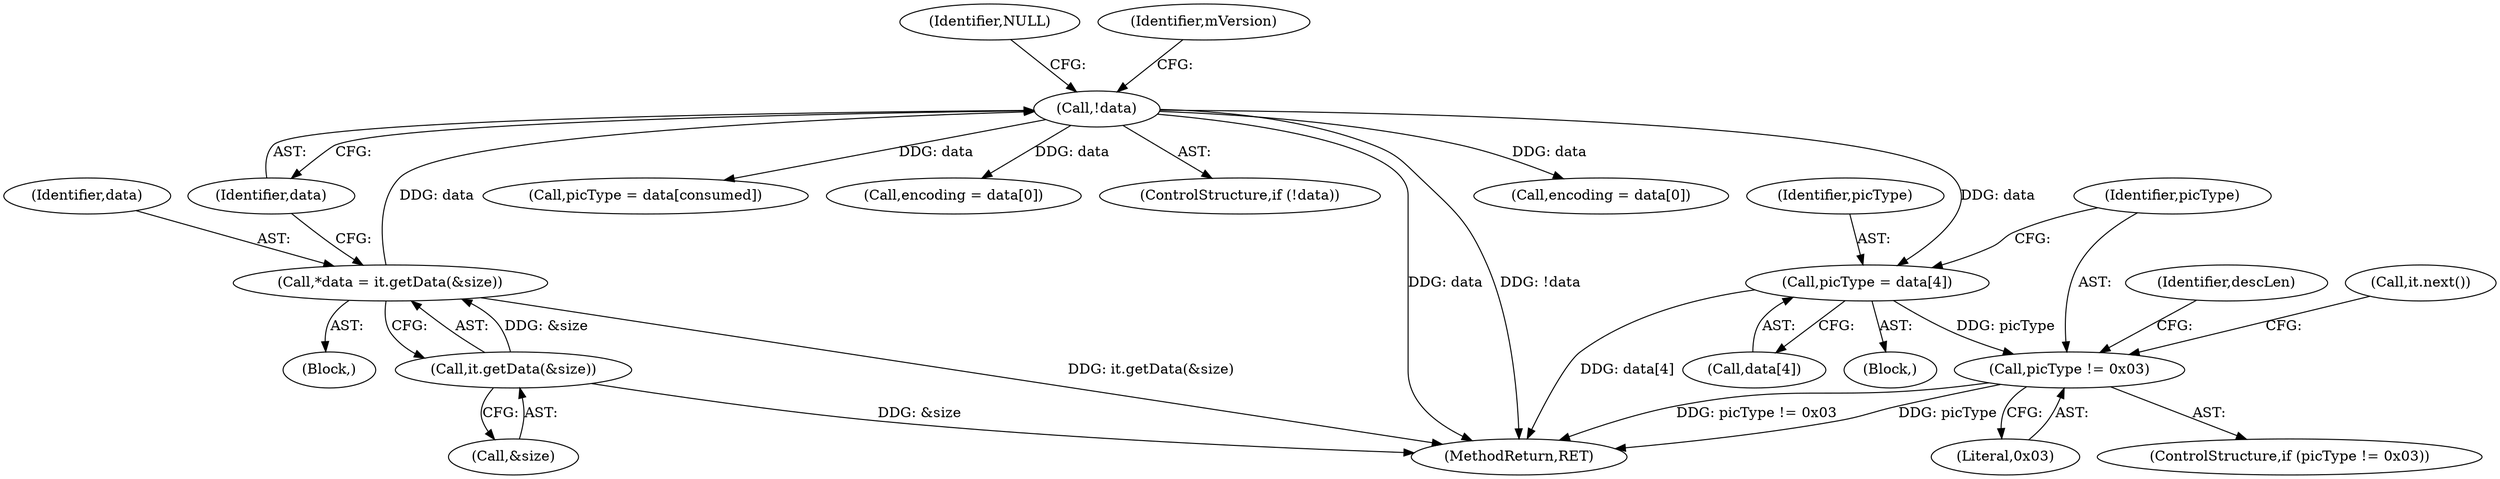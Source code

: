 digraph "0_Android_7a3246b870ddd11861eda2ab458b11d723c7f62c_0@array" {
"1000298" [label="(Call,picType = data[4])"];
"1000124" [label="(Call,!data)"];
"1000118" [label="(Call,*data = it.getData(&size))"];
"1000120" [label="(Call,it.getData(&size))"];
"1000304" [label="(Call,picType != 0x03)"];
"1000312" [label="(Identifier,descLen)"];
"1000125" [label="(Identifier,data)"];
"1000308" [label="(Call,it.next())"];
"1000182" [label="(Call,picType = data[consumed])"];
"1000243" [label="(Call,encoding = data[0])"];
"1000303" [label="(ControlStructure,if (picType != 0x03))"];
"1000299" [label="(Identifier,picType)"];
"1000298" [label="(Call,picType = data[4])"];
"1000120" [label="(Call,it.getData(&size))"];
"1000115" [label="(Block,)"];
"1000119" [label="(Identifier,data)"];
"1000124" [label="(Call,!data)"];
"1000118" [label="(Call,*data = it.getData(&size))"];
"1000300" [label="(Call,data[4])"];
"1000123" [label="(ControlStructure,if (!data))"];
"1000304" [label="(Call,picType != 0x03)"];
"1000241" [label="(Block,)"];
"1000306" [label="(Literal,0x03)"];
"1000128" [label="(Identifier,NULL)"];
"1000348" [label="(MethodReturn,RET)"];
"1000139" [label="(Call,encoding = data[0])"];
"1000132" [label="(Identifier,mVersion)"];
"1000121" [label="(Call,&size)"];
"1000305" [label="(Identifier,picType)"];
"1000298" -> "1000241"  [label="AST: "];
"1000298" -> "1000300"  [label="CFG: "];
"1000299" -> "1000298"  [label="AST: "];
"1000300" -> "1000298"  [label="AST: "];
"1000305" -> "1000298"  [label="CFG: "];
"1000298" -> "1000348"  [label="DDG: data[4]"];
"1000124" -> "1000298"  [label="DDG: data"];
"1000298" -> "1000304"  [label="DDG: picType"];
"1000124" -> "1000123"  [label="AST: "];
"1000124" -> "1000125"  [label="CFG: "];
"1000125" -> "1000124"  [label="AST: "];
"1000128" -> "1000124"  [label="CFG: "];
"1000132" -> "1000124"  [label="CFG: "];
"1000124" -> "1000348"  [label="DDG: data"];
"1000124" -> "1000348"  [label="DDG: !data"];
"1000118" -> "1000124"  [label="DDG: data"];
"1000124" -> "1000139"  [label="DDG: data"];
"1000124" -> "1000182"  [label="DDG: data"];
"1000124" -> "1000243"  [label="DDG: data"];
"1000118" -> "1000115"  [label="AST: "];
"1000118" -> "1000120"  [label="CFG: "];
"1000119" -> "1000118"  [label="AST: "];
"1000120" -> "1000118"  [label="AST: "];
"1000125" -> "1000118"  [label="CFG: "];
"1000118" -> "1000348"  [label="DDG: it.getData(&size)"];
"1000120" -> "1000118"  [label="DDG: &size"];
"1000120" -> "1000121"  [label="CFG: "];
"1000121" -> "1000120"  [label="AST: "];
"1000120" -> "1000348"  [label="DDG: &size"];
"1000304" -> "1000303"  [label="AST: "];
"1000304" -> "1000306"  [label="CFG: "];
"1000305" -> "1000304"  [label="AST: "];
"1000306" -> "1000304"  [label="AST: "];
"1000308" -> "1000304"  [label="CFG: "];
"1000312" -> "1000304"  [label="CFG: "];
"1000304" -> "1000348"  [label="DDG: picType != 0x03"];
"1000304" -> "1000348"  [label="DDG: picType"];
}
